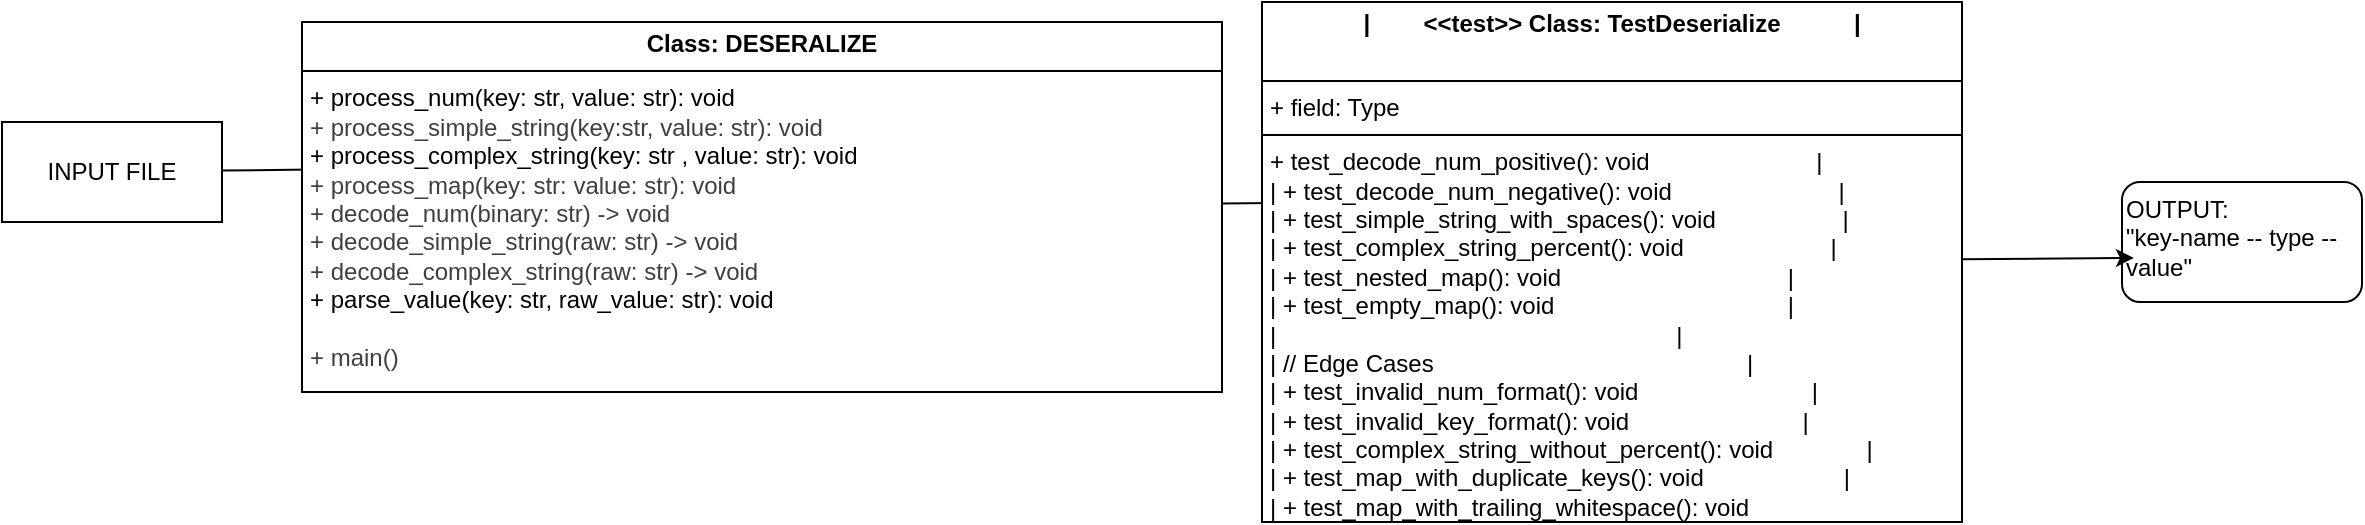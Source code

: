 <mxfile>
    <diagram id="iOBTjJtzRGnQQTm2WKF6" name="Page-1">
        <mxGraphModel dx="2019" dy="779" grid="1" gridSize="10" guides="1" tooltips="1" connect="1" arrows="1" fold="1" page="1" pageScale="1" pageWidth="850" pageHeight="1100" math="0" shadow="0">
            <root>
                <mxCell id="0"/>
                <mxCell id="1" parent="0"/>
                <mxCell id="10" value="" style="edgeStyle=none;html=1;" edge="1" parent="1" source="6">
                    <mxGeometry relative="1" as="geometry">
                        <mxPoint x="480" y="260" as="targetPoint"/>
                    </mxGeometry>
                </mxCell>
                <mxCell id="7" value="INPUT FILE" style="html=1;whiteSpace=wrap;" vertex="1" parent="1">
                    <mxGeometry x="-220" y="220" width="110" height="50" as="geometry"/>
                </mxCell>
                <mxCell id="8" style="edgeStyle=none;html=1;" edge="1" parent="1" source="7">
                    <mxGeometry relative="1" as="geometry">
                        <mxPoint x="227" y="240" as="targetPoint"/>
                    </mxGeometry>
                </mxCell>
                <mxCell id="9" value="OUTPUT:&lt;div&gt;&quot;key-name -- type -- value&quot;&lt;/div&gt;" style="rounded=1;whiteSpace=wrap;html=1;align=left;verticalAlign=top;" vertex="1" parent="1">
                    <mxGeometry x="840" y="250" width="120" height="60" as="geometry"/>
                </mxCell>
                <mxCell id="6" value="&lt;p style=&quot;margin:0px;margin-top:4px;text-align:center;&quot;&gt;&lt;b&gt;Class: DESERALIZE&lt;/b&gt;&lt;/p&gt;&lt;hr size=&quot;1&quot; style=&quot;border-style:solid;&quot;&gt;&lt;p style=&quot;margin:0px;margin-left:4px;&quot;&gt;+ process_num(key: str, value: str): void&lt;/p&gt;&lt;p style=&quot;margin:0px;margin-left:4px;&quot;&gt;&lt;span style=&quot;color: rgb(63, 63, 63); background-color: transparent;&quot;&gt;+ process_simple_string(key:str, value: str): void&amp;nbsp;&lt;/span&gt;&lt;/p&gt;&lt;p style=&quot;margin:0px;margin-left:4px;&quot;&gt;&lt;span style=&quot;background-color: transparent;&quot;&gt;+ process_complex_string(key: str , value: str): void&lt;/span&gt;&lt;/p&gt;&lt;p style=&quot;margin:0px;margin-left:4px;&quot;&gt;&lt;span style=&quot;color: rgb(63, 63, 63);&quot;&gt;+ process_map(key: str: value: str): void&lt;/span&gt;&lt;span style=&quot;color: rgb(63, 63, 63);&quot;&gt;&lt;/span&gt;&lt;/p&gt;&lt;p style=&quot;margin:0px;margin-left:4px;&quot;&gt;&lt;span style=&quot;color: rgb(63, 63, 63);&quot;&gt;+&amp;nbsp;decode_num(binary: str) -&amp;gt; void&lt;/span&gt;&lt;/p&gt;&lt;p style=&quot;margin:0px;margin-left:4px;&quot;&gt;&lt;span style=&quot;color: rgb(63, 63, 63);&quot;&gt;+&amp;nbsp;decode_simple_string(raw: str) -&amp;gt; void&lt;/span&gt;&lt;/p&gt;&lt;p style=&quot;margin:0px;margin-left:4px;&quot;&gt;&lt;span style=&quot;color: rgb(63, 63, 63);&quot;&gt;+ decode_complex_string(raw: str) -&amp;gt; void&lt;/span&gt;&lt;/p&gt;&lt;p style=&quot;margin:0px;margin-left:4px;&quot;&gt;&lt;span style=&quot;color: rgb(63, 63, 63);&quot;&gt;&lt;/span&gt;&lt;/p&gt;&lt;p style=&quot;margin:0px;margin-left:4px;&quot;&gt;+ parse_value(key: str, raw_value: str): void&lt;/p&gt;&lt;div&gt;&lt;br&gt;&lt;/div&gt;&lt;p style=&quot;margin:0px;margin-left:4px;&quot;&gt;&lt;span style=&quot;color: rgb(63, 63, 63);&quot;&gt;+ main()&amp;nbsp;&lt;/span&gt;&lt;/p&gt;" style="verticalAlign=top;align=left;overflow=fill;html=1;whiteSpace=wrap;" vertex="1" parent="1">
                    <mxGeometry x="-70" y="170" width="460" height="185" as="geometry"/>
                </mxCell>
                <mxCell id="12" style="edgeStyle=none;html=1;" edge="1" parent="1">
                    <mxGeometry relative="1" as="geometry">
                        <mxPoint x="420" y="260" as="targetPoint"/>
                        <mxPoint x="450" y="260" as="sourcePoint"/>
                    </mxGeometry>
                </mxCell>
                <mxCell id="11" value="&lt;p style=&quot;margin:0px;margin-top:4px;text-align:center;&quot;&gt;&lt;b&gt;|&amp;nbsp; &amp;nbsp; &amp;nbsp; &amp;nbsp; &amp;lt;&amp;lt;test&amp;gt;&amp;gt; Class: TestDeserialize&amp;nbsp; &amp;nbsp; &amp;nbsp; &amp;nbsp; &amp;nbsp; &amp;nbsp;|&lt;/b&gt;&lt;/p&gt;&lt;div style=&quot;text-align: center;&quot;&gt;&lt;br&gt;&lt;/div&gt;&lt;hr size=&quot;1&quot; style=&quot;border-style:solid;&quot;&gt;&lt;p style=&quot;margin:0px;margin-left:4px;&quot;&gt;+ field: Type&lt;/p&gt;&lt;hr size=&quot;1&quot; style=&quot;border-style:solid;&quot;&gt;&lt;p style=&quot;margin:0px;margin-left:4px;&quot;&gt;+ test_decode_num_positive(): void&amp;nbsp; &amp;nbsp; &amp;nbsp; &amp;nbsp; &amp;nbsp; &amp;nbsp; &amp;nbsp; &amp;nbsp; &amp;nbsp; &amp;nbsp; &amp;nbsp; &amp;nbsp; &amp;nbsp;|&lt;/p&gt;&lt;p style=&quot;margin:0px;margin-left:4px;&quot;&gt;| + test_decode_num_negative(): void&amp;nbsp; &amp;nbsp; &amp;nbsp; &amp;nbsp; &amp;nbsp; &amp;nbsp; &amp;nbsp; &amp;nbsp; &amp;nbsp; &amp;nbsp; &amp;nbsp; &amp;nbsp; &amp;nbsp;|&lt;/p&gt;&lt;p style=&quot;margin:0px;margin-left:4px;&quot;&gt;| + test_simple_string_with_spaces(): void&amp;nbsp; &amp;nbsp; &amp;nbsp; &amp;nbsp; &amp;nbsp; &amp;nbsp; &amp;nbsp; &amp;nbsp; &amp;nbsp; &amp;nbsp;|&lt;/p&gt;&lt;p style=&quot;margin:0px;margin-left:4px;&quot;&gt;| + test_complex_string_percent(): void&amp;nbsp; &amp;nbsp; &amp;nbsp; &amp;nbsp; &amp;nbsp; &amp;nbsp; &amp;nbsp; &amp;nbsp; &amp;nbsp; &amp;nbsp; &amp;nbsp; |&lt;/p&gt;&lt;p style=&quot;margin:0px;margin-left:4px;&quot;&gt;| + test_nested_map(): void&amp;nbsp; &amp;nbsp; &amp;nbsp; &amp;nbsp; &amp;nbsp; &amp;nbsp; &amp;nbsp; &amp;nbsp; &amp;nbsp; &amp;nbsp; &amp;nbsp; &amp;nbsp; &amp;nbsp; &amp;nbsp; &amp;nbsp; &amp;nbsp; &amp;nbsp; |&lt;/p&gt;&lt;p style=&quot;margin:0px;margin-left:4px;&quot;&gt;| + test_empty_map(): void&amp;nbsp; &amp;nbsp; &amp;nbsp; &amp;nbsp; &amp;nbsp; &amp;nbsp; &amp;nbsp; &amp;nbsp; &amp;nbsp; &amp;nbsp; &amp;nbsp; &amp;nbsp; &amp;nbsp; &amp;nbsp; &amp;nbsp; &amp;nbsp; &amp;nbsp; &amp;nbsp;|&lt;/p&gt;&lt;p style=&quot;margin:0px;margin-left:4px;&quot;&gt;|&amp;nbsp; &amp;nbsp; &amp;nbsp; &amp;nbsp; &amp;nbsp; &amp;nbsp; &amp;nbsp; &amp;nbsp; &amp;nbsp; &amp;nbsp; &amp;nbsp; &amp;nbsp; &amp;nbsp; &amp;nbsp; &amp;nbsp; &amp;nbsp; &amp;nbsp; &amp;nbsp; &amp;nbsp; &amp;nbsp; &amp;nbsp; &amp;nbsp; &amp;nbsp; &amp;nbsp; &amp;nbsp; &amp;nbsp; &amp;nbsp; &amp;nbsp; &amp;nbsp; &amp;nbsp; |&lt;/p&gt;&lt;p style=&quot;margin:0px;margin-left:4px;&quot;&gt;| // Edge Cases&amp;nbsp; &amp;nbsp; &amp;nbsp; &amp;nbsp; &amp;nbsp; &amp;nbsp; &amp;nbsp; &amp;nbsp; &amp;nbsp; &amp;nbsp; &amp;nbsp; &amp;nbsp; &amp;nbsp; &amp;nbsp; &amp;nbsp; &amp;nbsp; &amp;nbsp; &amp;nbsp; &amp;nbsp; &amp;nbsp; &amp;nbsp; &amp;nbsp; &amp;nbsp; &amp;nbsp;|&lt;/p&gt;&lt;p style=&quot;margin:0px;margin-left:4px;&quot;&gt;| + test_invalid_num_format(): void&amp;nbsp; &amp;nbsp; &amp;nbsp; &amp;nbsp; &amp;nbsp; &amp;nbsp; &amp;nbsp; &amp;nbsp; &amp;nbsp; &amp;nbsp; &amp;nbsp; &amp;nbsp; &amp;nbsp; |&lt;/p&gt;&lt;p style=&quot;margin:0px;margin-left:4px;&quot;&gt;| + test_invalid_key_format(): void&amp;nbsp; &amp;nbsp; &amp;nbsp; &amp;nbsp; &amp;nbsp; &amp;nbsp; &amp;nbsp; &amp;nbsp; &amp;nbsp; &amp;nbsp; &amp;nbsp; &amp;nbsp; &amp;nbsp; |&lt;/p&gt;&lt;p style=&quot;margin:0px;margin-left:4px;&quot;&gt;| + test_complex_string_without_percent(): void&amp;nbsp; &amp;nbsp; &amp;nbsp; &amp;nbsp; &amp;nbsp; &amp;nbsp; &amp;nbsp; |&lt;/p&gt;&lt;p style=&quot;margin:0px;margin-left:4px;&quot;&gt;| + test_map_with_duplicate_keys(): void&amp;nbsp; &amp;nbsp; &amp;nbsp; &amp;nbsp; &amp;nbsp; &amp;nbsp; &amp;nbsp; &amp;nbsp; &amp;nbsp; &amp;nbsp; &amp;nbsp;|&lt;/p&gt;&lt;p style=&quot;margin:0px;margin-left:4px;&quot;&gt;&lt;span style=&quot;background-color: transparent;&quot;&gt;| + test_map_with_trailing_whitespace(): void&lt;/span&gt;&lt;span style=&quot;color: rgb(63, 63, 63); background-color: transparent;&quot;&gt;&amp;nbsp; &amp;nbsp;&lt;/span&gt;&lt;/p&gt;" style="verticalAlign=top;align=left;overflow=fill;html=1;whiteSpace=wrap;" vertex="1" parent="1">
                    <mxGeometry x="410" y="160" width="350" height="260" as="geometry"/>
                </mxCell>
                <mxCell id="13" style="edgeStyle=none;html=1;entryX=0.05;entryY=0.633;entryDx=0;entryDy=0;entryPerimeter=0;" edge="1" parent="1" source="11" target="9">
                    <mxGeometry relative="1" as="geometry"/>
                </mxCell>
            </root>
        </mxGraphModel>
    </diagram>
</mxfile>